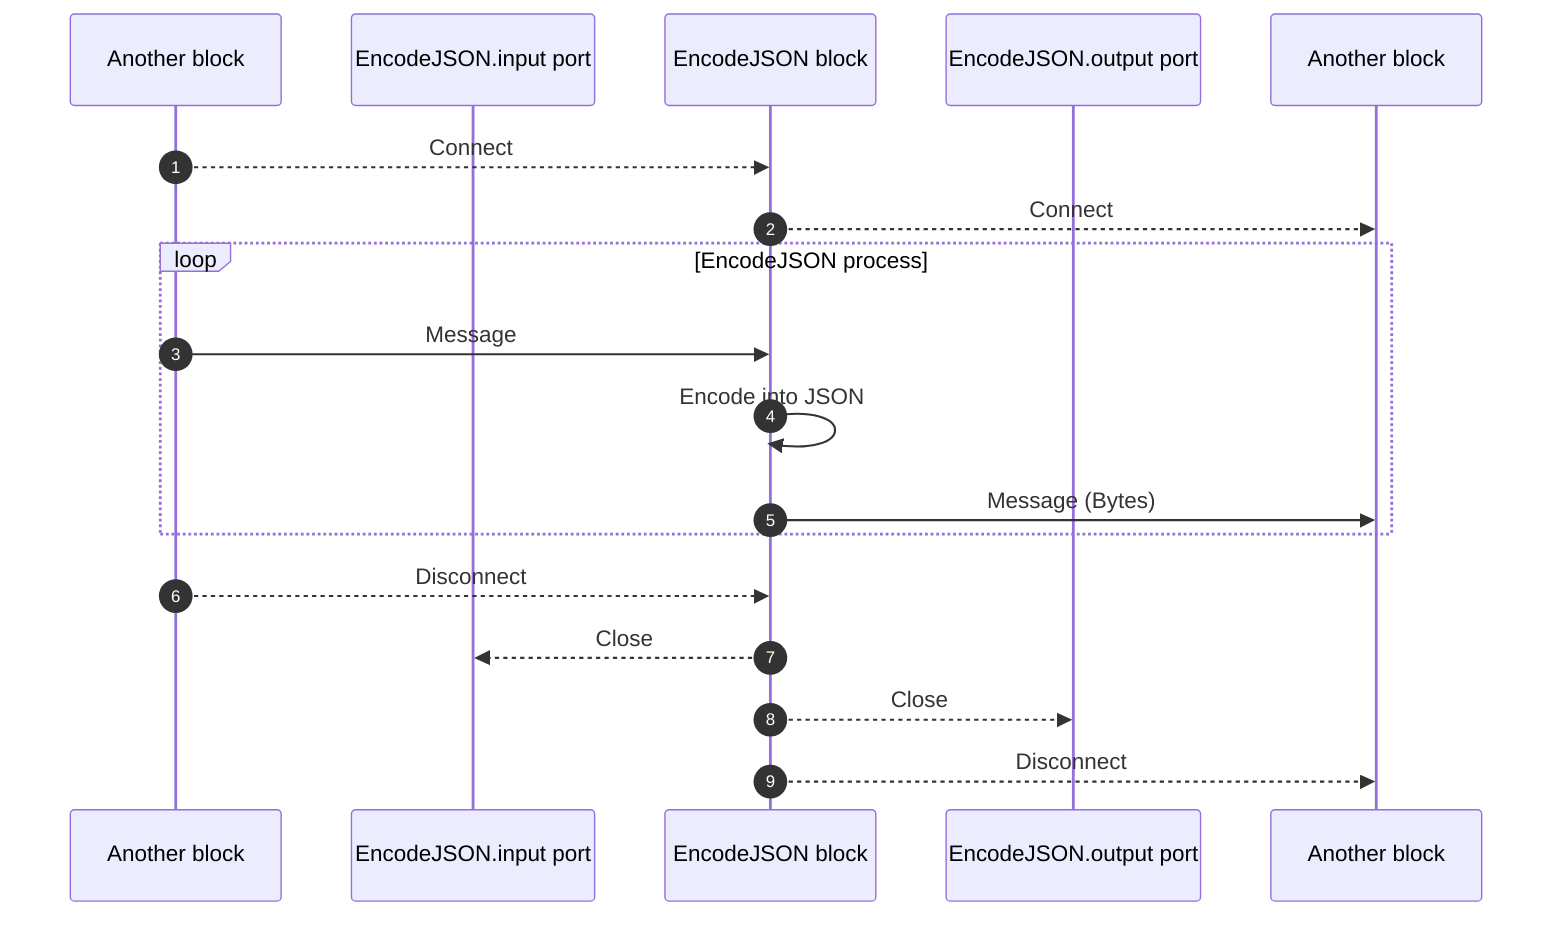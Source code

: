 sequenceDiagram
    autonumber
    participant BlockA as Another block
    participant EncodeJSON.input as EncodeJSON.input port
    participant EncodeJSON as EncodeJSON block
    participant EncodeJSON.output as EncodeJSON.output port
    participant BlockB as Another block

    BlockA-->>EncodeJSON: Connect
    EncodeJSON-->>BlockB: Connect

    loop EncodeJSON process
        BlockA->>EncodeJSON: Message
        EncodeJSON->>EncodeJSON: Encode into JSON
        EncodeJSON->>BlockB: Message (Bytes)
    end

    BlockA-->>EncodeJSON: Disconnect
    EncodeJSON-->>EncodeJSON.input: Close
    EncodeJSON-->>EncodeJSON.output: Close
    EncodeJSON-->>BlockB: Disconnect